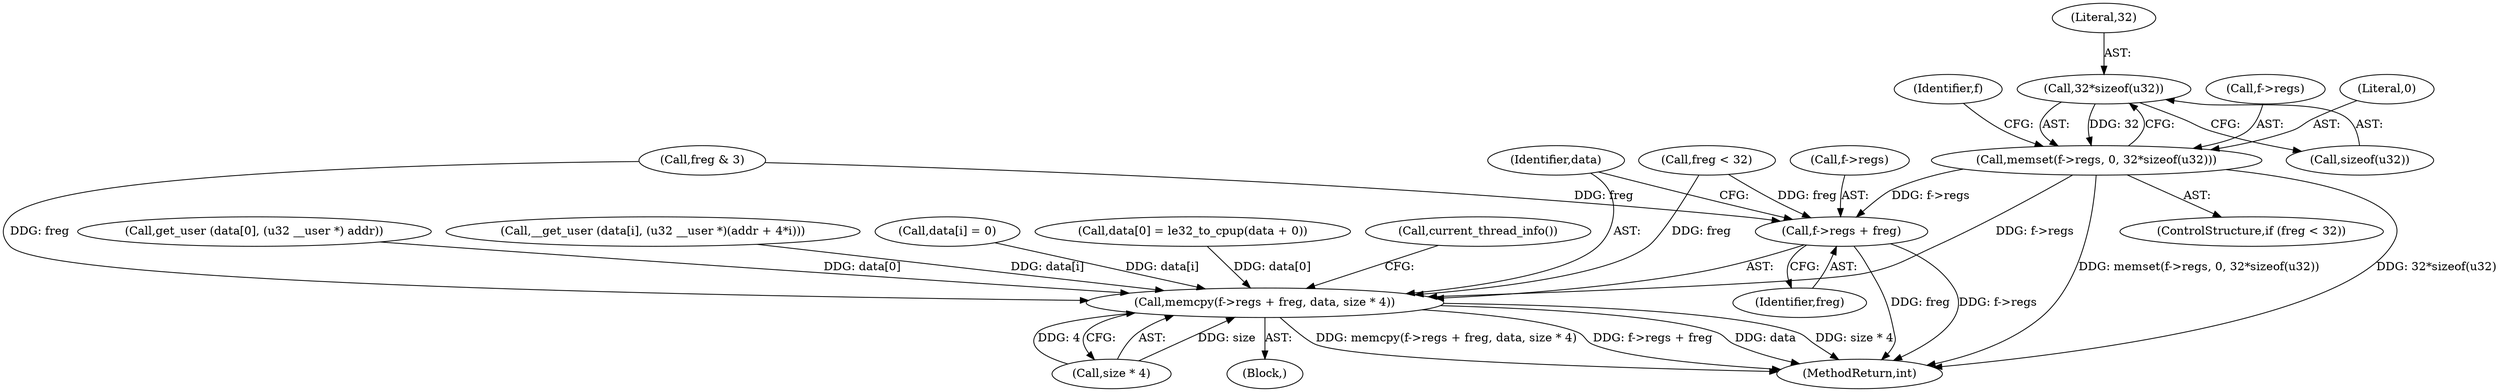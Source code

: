 digraph "0_linux_a8b0ca17b80e92faab46ee7179ba9e99ccb61233_36@API" {
"1000567" [label="(Call,32*sizeof(u32))"];
"1000562" [label="(Call,memset(f->regs, 0, 32*sizeof(u32)))"];
"1000583" [label="(Call,memcpy(f->regs + freg, data, size * 4))"];
"1000584" [label="(Call,f->regs + freg)"];
"1000403" [label="(Call,get_user (data[0], (u32 __user *) addr))"];
"1000563" [label="(Call,f->regs)"];
"1000589" [label="(Identifier,data)"];
"1000559" [label="(Call,freg < 32)"];
"1000331" [label="(Block,)"];
"1000604" [label="(MethodReturn,int)"];
"1000590" [label="(Call,size * 4)"];
"1000562" [label="(Call,memset(f->regs, 0, 32*sizeof(u32)))"];
"1000425" [label="(Call,__get_user (data[i], (u32 __user *)(addr + 4*i)))"];
"1000558" [label="(ControlStructure,if (freg < 32))"];
"1000584" [label="(Call,f->regs + freg)"];
"1000585" [label="(Call,f->regs)"];
"1000396" [label="(Call,data[i] = 0)"];
"1000569" [label="(Call,sizeof(u32))"];
"1000583" [label="(Call,memcpy(f->regs + freg, data, size * 4))"];
"1000567" [label="(Call,32*sizeof(u32))"];
"1000164" [label="(Call,freg & 3)"];
"1000469" [label="(Call,data[0] = le32_to_cpup(data + 0))"];
"1000588" [label="(Identifier,freg)"];
"1000568" [label="(Literal,32)"];
"1000566" [label="(Literal,0)"];
"1000586" [label="(Identifier,f)"];
"1000596" [label="(Call,current_thread_info())"];
"1000567" -> "1000562"  [label="AST: "];
"1000567" -> "1000569"  [label="CFG: "];
"1000568" -> "1000567"  [label="AST: "];
"1000569" -> "1000567"  [label="AST: "];
"1000562" -> "1000567"  [label="CFG: "];
"1000567" -> "1000562"  [label="DDG: 32"];
"1000562" -> "1000558"  [label="AST: "];
"1000563" -> "1000562"  [label="AST: "];
"1000566" -> "1000562"  [label="AST: "];
"1000586" -> "1000562"  [label="CFG: "];
"1000562" -> "1000604"  [label="DDG: memset(f->regs, 0, 32*sizeof(u32))"];
"1000562" -> "1000604"  [label="DDG: 32*sizeof(u32)"];
"1000562" -> "1000583"  [label="DDG: f->regs"];
"1000562" -> "1000584"  [label="DDG: f->regs"];
"1000583" -> "1000331"  [label="AST: "];
"1000583" -> "1000590"  [label="CFG: "];
"1000584" -> "1000583"  [label="AST: "];
"1000589" -> "1000583"  [label="AST: "];
"1000590" -> "1000583"  [label="AST: "];
"1000596" -> "1000583"  [label="CFG: "];
"1000583" -> "1000604"  [label="DDG: data"];
"1000583" -> "1000604"  [label="DDG: size * 4"];
"1000583" -> "1000604"  [label="DDG: memcpy(f->regs + freg, data, size * 4)"];
"1000583" -> "1000604"  [label="DDG: f->regs + freg"];
"1000559" -> "1000583"  [label="DDG: freg"];
"1000164" -> "1000583"  [label="DDG: freg"];
"1000396" -> "1000583"  [label="DDG: data[i]"];
"1000403" -> "1000583"  [label="DDG: data[0]"];
"1000425" -> "1000583"  [label="DDG: data[i]"];
"1000469" -> "1000583"  [label="DDG: data[0]"];
"1000590" -> "1000583"  [label="DDG: size"];
"1000590" -> "1000583"  [label="DDG: 4"];
"1000584" -> "1000588"  [label="CFG: "];
"1000585" -> "1000584"  [label="AST: "];
"1000588" -> "1000584"  [label="AST: "];
"1000589" -> "1000584"  [label="CFG: "];
"1000584" -> "1000604"  [label="DDG: freg"];
"1000584" -> "1000604"  [label="DDG: f->regs"];
"1000559" -> "1000584"  [label="DDG: freg"];
"1000164" -> "1000584"  [label="DDG: freg"];
}
